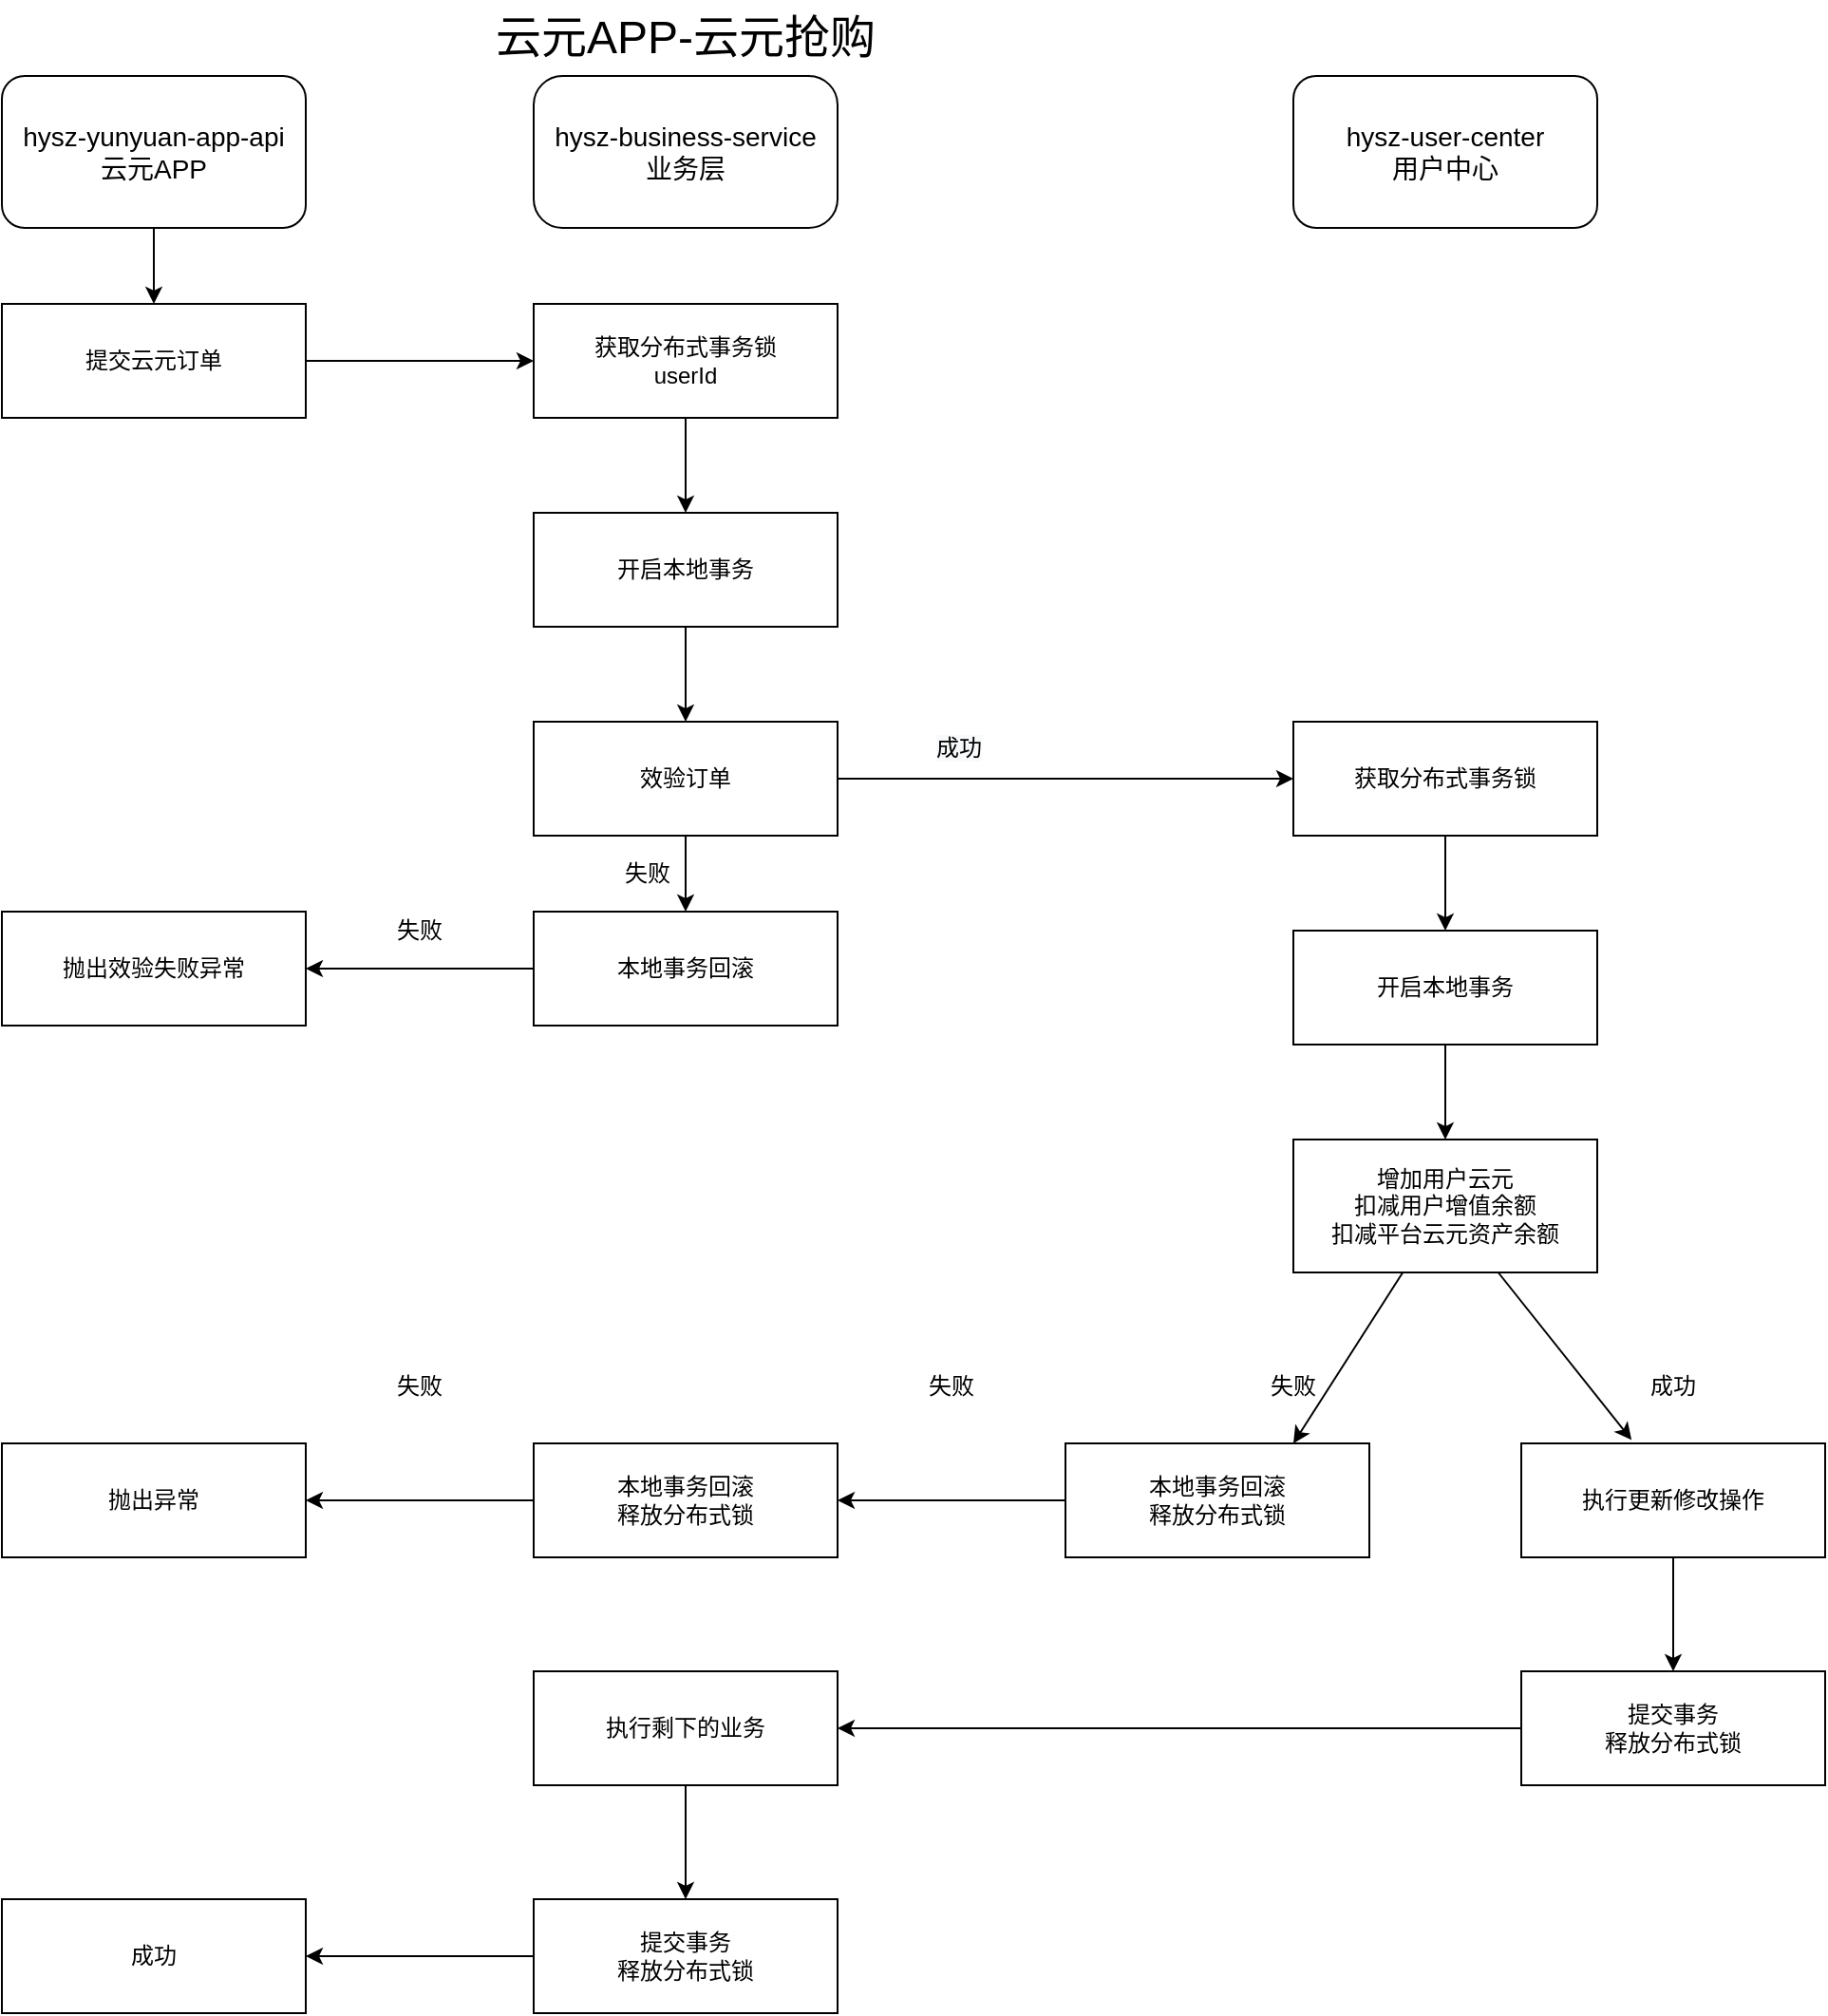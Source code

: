 <mxfile version="14.6.12" type="github">
  <diagram id="C5RBs43oDa-KdzZeNtuy" name="Page-1">
    <mxGraphModel dx="1278" dy="532" grid="1" gridSize="10" guides="1" tooltips="1" connect="1" arrows="1" fold="1" page="1" pageScale="1" pageWidth="850" pageHeight="1100" math="0" shadow="0">
      <root>
        <mxCell id="WIyWlLk6GJQsqaUBKTNV-0" />
        <mxCell id="WIyWlLk6GJQsqaUBKTNV-1" parent="WIyWlLk6GJQsqaUBKTNV-0" />
        <mxCell id="g2LM-X_P6zVzMJMQ8mb0-7" value="&lt;font style=&quot;font-size: 14px&quot;&gt;hysz-business-service&lt;br&gt;业务层&lt;/font&gt;" style="rounded=1;whiteSpace=wrap;html=1;arcSize=19;" parent="WIyWlLk6GJQsqaUBKTNV-1" vertex="1">
          <mxGeometry x="320" y="40" width="160" height="80" as="geometry" />
        </mxCell>
        <mxCell id="g2LM-X_P6zVzMJMQ8mb0-31" value="" style="edgeStyle=orthogonalEdgeStyle;rounded=0;orthogonalLoop=1;jettySize=auto;html=1;" parent="WIyWlLk6GJQsqaUBKTNV-1" source="g2LM-X_P6zVzMJMQ8mb0-8" target="g2LM-X_P6zVzMJMQ8mb0-21" edge="1">
          <mxGeometry relative="1" as="geometry" />
        </mxCell>
        <mxCell id="g2LM-X_P6zVzMJMQ8mb0-8" value="&lt;font style=&quot;font-size: 14px&quot;&gt;hysz-yunyuan-app-api&lt;br&gt;云元APP&lt;/font&gt;" style="rounded=1;whiteSpace=wrap;html=1;" parent="WIyWlLk6GJQsqaUBKTNV-1" vertex="1">
          <mxGeometry x="40" y="40" width="160" height="80" as="geometry" />
        </mxCell>
        <mxCell id="g2LM-X_P6zVzMJMQ8mb0-13" value="&lt;font style=&quot;font-size: 24px&quot;&gt;云元APP-云元抢购&lt;/font&gt;" style="text;html=1;strokeColor=none;fillColor=none;align=center;verticalAlign=middle;whiteSpace=wrap;rounded=0;" parent="WIyWlLk6GJQsqaUBKTNV-1" vertex="1">
          <mxGeometry x="220" width="360" height="40" as="geometry" />
        </mxCell>
        <mxCell id="g2LM-X_P6zVzMJMQ8mb0-37" style="edgeStyle=orthogonalEdgeStyle;rounded=0;orthogonalLoop=1;jettySize=auto;html=1;entryX=0;entryY=0.5;entryDx=0;entryDy=0;" parent="WIyWlLk6GJQsqaUBKTNV-1" source="g2LM-X_P6zVzMJMQ8mb0-21" target="g2LM-X_P6zVzMJMQ8mb0-36" edge="1">
          <mxGeometry relative="1" as="geometry" />
        </mxCell>
        <mxCell id="g2LM-X_P6zVzMJMQ8mb0-21" value="提交云元订单" style="rounded=0;whiteSpace=wrap;html=1;" parent="WIyWlLk6GJQsqaUBKTNV-1" vertex="1">
          <mxGeometry x="40" y="160" width="160" height="60" as="geometry" />
        </mxCell>
        <mxCell id="g2LM-X_P6zVzMJMQ8mb0-32" value="&lt;font style=&quot;font-size: 14px&quot;&gt;hysz-user-center&lt;br&gt;用户中心&lt;br&gt;&lt;/font&gt;" style="rounded=1;whiteSpace=wrap;html=1;" parent="WIyWlLk6GJQsqaUBKTNV-1" vertex="1">
          <mxGeometry x="720" y="40" width="160" height="80" as="geometry" />
        </mxCell>
        <mxCell id="g2LM-X_P6zVzMJMQ8mb0-40" style="edgeStyle=orthogonalEdgeStyle;rounded=0;orthogonalLoop=1;jettySize=auto;html=1;exitX=0.5;exitY=1;exitDx=0;exitDy=0;entryX=0.5;entryY=0;entryDx=0;entryDy=0;" parent="WIyWlLk6GJQsqaUBKTNV-1" source="g2LM-X_P6zVzMJMQ8mb0-36" target="g2LM-X_P6zVzMJMQ8mb0-38" edge="1">
          <mxGeometry relative="1" as="geometry" />
        </mxCell>
        <mxCell id="g2LM-X_P6zVzMJMQ8mb0-36" value="获取分布式事务锁&lt;br&gt;userId" style="rounded=0;whiteSpace=wrap;html=1;" parent="WIyWlLk6GJQsqaUBKTNV-1" vertex="1">
          <mxGeometry x="320" y="160" width="160" height="60" as="geometry" />
        </mxCell>
        <mxCell id="g2LM-X_P6zVzMJMQ8mb0-41" style="edgeStyle=orthogonalEdgeStyle;rounded=0;orthogonalLoop=1;jettySize=auto;html=1;entryX=0.5;entryY=0;entryDx=0;entryDy=0;" parent="WIyWlLk6GJQsqaUBKTNV-1" source="g2LM-X_P6zVzMJMQ8mb0-38" target="g2LM-X_P6zVzMJMQ8mb0-39" edge="1">
          <mxGeometry relative="1" as="geometry" />
        </mxCell>
        <mxCell id="g2LM-X_P6zVzMJMQ8mb0-38" value="开启本地事务" style="rounded=0;whiteSpace=wrap;html=1;" parent="WIyWlLk6GJQsqaUBKTNV-1" vertex="1">
          <mxGeometry x="320" y="270" width="160" height="60" as="geometry" />
        </mxCell>
        <mxCell id="g2LM-X_P6zVzMJMQ8mb0-48" value="" style="edgeStyle=orthogonalEdgeStyle;rounded=0;orthogonalLoop=1;jettySize=auto;html=1;" parent="WIyWlLk6GJQsqaUBKTNV-1" source="g2LM-X_P6zVzMJMQ8mb0-39" target="g2LM-X_P6zVzMJMQ8mb0-47" edge="1">
          <mxGeometry relative="1" as="geometry" />
        </mxCell>
        <mxCell id="g2LM-X_P6zVzMJMQ8mb0-52" style="edgeStyle=orthogonalEdgeStyle;rounded=0;orthogonalLoop=1;jettySize=auto;html=1;entryX=0;entryY=0.5;entryDx=0;entryDy=0;" parent="WIyWlLk6GJQsqaUBKTNV-1" source="g2LM-X_P6zVzMJMQ8mb0-39" target="g2LM-X_P6zVzMJMQ8mb0-51" edge="1">
          <mxGeometry relative="1" as="geometry" />
        </mxCell>
        <mxCell id="g2LM-X_P6zVzMJMQ8mb0-39" value="效验订单" style="rounded=0;whiteSpace=wrap;html=1;" parent="WIyWlLk6GJQsqaUBKTNV-1" vertex="1">
          <mxGeometry x="320" y="380" width="160" height="60" as="geometry" />
        </mxCell>
        <mxCell id="g2LM-X_P6zVzMJMQ8mb0-42" value="抛出效验失败异常" style="rounded=0;whiteSpace=wrap;html=1;" parent="WIyWlLk6GJQsqaUBKTNV-1" vertex="1">
          <mxGeometry x="40" y="480" width="160" height="60" as="geometry" />
        </mxCell>
        <mxCell id="g2LM-X_P6zVzMJMQ8mb0-46" value="失败" style="text;html=1;strokeColor=none;fillColor=none;align=center;verticalAlign=middle;whiteSpace=wrap;rounded=0;" parent="WIyWlLk6GJQsqaUBKTNV-1" vertex="1">
          <mxGeometry x="360" y="450" width="40" height="20" as="geometry" />
        </mxCell>
        <mxCell id="g2LM-X_P6zVzMJMQ8mb0-49" style="edgeStyle=orthogonalEdgeStyle;rounded=0;orthogonalLoop=1;jettySize=auto;html=1;entryX=1;entryY=0.5;entryDx=0;entryDy=0;" parent="WIyWlLk6GJQsqaUBKTNV-1" source="g2LM-X_P6zVzMJMQ8mb0-47" target="g2LM-X_P6zVzMJMQ8mb0-42" edge="1">
          <mxGeometry relative="1" as="geometry" />
        </mxCell>
        <mxCell id="g2LM-X_P6zVzMJMQ8mb0-47" value="本地事务回滚" style="rounded=0;whiteSpace=wrap;html=1;" parent="WIyWlLk6GJQsqaUBKTNV-1" vertex="1">
          <mxGeometry x="320" y="480" width="160" height="60" as="geometry" />
        </mxCell>
        <mxCell id="g2LM-X_P6zVzMJMQ8mb0-50" value="失败" style="text;html=1;strokeColor=none;fillColor=none;align=center;verticalAlign=middle;whiteSpace=wrap;rounded=0;" parent="WIyWlLk6GJQsqaUBKTNV-1" vertex="1">
          <mxGeometry x="240" y="480" width="40" height="20" as="geometry" />
        </mxCell>
        <mxCell id="g2LM-X_P6zVzMJMQ8mb0-55" value="" style="edgeStyle=orthogonalEdgeStyle;rounded=0;orthogonalLoop=1;jettySize=auto;html=1;" parent="WIyWlLk6GJQsqaUBKTNV-1" source="g2LM-X_P6zVzMJMQ8mb0-51" target="g2LM-X_P6zVzMJMQ8mb0-54" edge="1">
          <mxGeometry relative="1" as="geometry" />
        </mxCell>
        <mxCell id="g2LM-X_P6zVzMJMQ8mb0-51" value="获取分布式事务锁" style="rounded=0;whiteSpace=wrap;html=1;" parent="WIyWlLk6GJQsqaUBKTNV-1" vertex="1">
          <mxGeometry x="720" y="380" width="160" height="60" as="geometry" />
        </mxCell>
        <mxCell id="g2LM-X_P6zVzMJMQ8mb0-53" value="&lt;span style=&quot;color: rgb(0 , 0 , 0) ; font-family: &amp;#34;helvetica&amp;#34; ; font-size: 12px ; font-style: normal ; font-weight: 400 ; letter-spacing: normal ; text-align: center ; text-indent: 0px ; text-transform: none ; word-spacing: 0px ; background-color: rgb(248 , 249 , 250) ; display: inline ; float: none&quot;&gt;成功&lt;br&gt;&lt;/span&gt;" style="text;whiteSpace=wrap;html=1;" parent="WIyWlLk6GJQsqaUBKTNV-1" vertex="1">
          <mxGeometry x="530" y="380" width="40" height="30" as="geometry" />
        </mxCell>
        <mxCell id="g2LM-X_P6zVzMJMQ8mb0-57" style="edgeStyle=orthogonalEdgeStyle;rounded=0;orthogonalLoop=1;jettySize=auto;html=1;entryX=0.5;entryY=0;entryDx=0;entryDy=0;" parent="WIyWlLk6GJQsqaUBKTNV-1" source="g2LM-X_P6zVzMJMQ8mb0-54" target="g2LM-X_P6zVzMJMQ8mb0-56" edge="1">
          <mxGeometry relative="1" as="geometry" />
        </mxCell>
        <mxCell id="g2LM-X_P6zVzMJMQ8mb0-54" value="开启本地事务" style="rounded=0;whiteSpace=wrap;html=1;" parent="WIyWlLk6GJQsqaUBKTNV-1" vertex="1">
          <mxGeometry x="720" y="490" width="160" height="60" as="geometry" />
        </mxCell>
        <mxCell id="g2LM-X_P6zVzMJMQ8mb0-87" value="" style="edgeStyle=none;rounded=0;orthogonalLoop=1;jettySize=auto;html=1;startArrow=none;startFill=0;entryX=0.75;entryY=0;entryDx=0;entryDy=0;" parent="WIyWlLk6GJQsqaUBKTNV-1" source="g2LM-X_P6zVzMJMQ8mb0-56" target="g2LM-X_P6zVzMJMQ8mb0-62" edge="1">
          <mxGeometry relative="1" as="geometry">
            <mxPoint x="800" y="755" as="targetPoint" />
          </mxGeometry>
        </mxCell>
        <mxCell id="g2LM-X_P6zVzMJMQ8mb0-89" value="" style="edgeStyle=none;rounded=0;orthogonalLoop=1;jettySize=auto;html=1;startArrow=none;startFill=0;entryX=0.363;entryY=-0.03;entryDx=0;entryDy=0;entryPerimeter=0;" parent="WIyWlLk6GJQsqaUBKTNV-1" source="g2LM-X_P6zVzMJMQ8mb0-56" target="g2LM-X_P6zVzMJMQ8mb0-69" edge="1">
          <mxGeometry relative="1" as="geometry">
            <mxPoint x="800" y="745" as="targetPoint" />
          </mxGeometry>
        </mxCell>
        <mxCell id="g2LM-X_P6zVzMJMQ8mb0-56" value="增加用户云元&#xa;扣减用户增值余额&#xa;扣减平台云元资产余额" style="rounded=0;whiteSpace=wrap;html=1;" parent="WIyWlLk6GJQsqaUBKTNV-1" vertex="1">
          <mxGeometry x="720" y="600" width="160" height="70" as="geometry" />
        </mxCell>
        <mxCell id="g2LM-X_P6zVzMJMQ8mb0-67" style="edgeStyle=orthogonalEdgeStyle;rounded=0;orthogonalLoop=1;jettySize=auto;html=1;entryX=1;entryY=0.5;entryDx=0;entryDy=0;" parent="WIyWlLk6GJQsqaUBKTNV-1" source="g2LM-X_P6zVzMJMQ8mb0-58" target="g2LM-X_P6zVzMJMQ8mb0-66" edge="1">
          <mxGeometry relative="1" as="geometry" />
        </mxCell>
        <mxCell id="g2LM-X_P6zVzMJMQ8mb0-58" value="本地事务回滚&lt;br&gt;释放分布式锁" style="rounded=0;whiteSpace=wrap;html=1;" parent="WIyWlLk6GJQsqaUBKTNV-1" vertex="1">
          <mxGeometry x="320" y="760" width="160" height="60" as="geometry" />
        </mxCell>
        <mxCell id="g2LM-X_P6zVzMJMQ8mb0-60" value="失败" style="text;html=1;strokeColor=none;fillColor=none;align=center;verticalAlign=middle;whiteSpace=wrap;rounded=0;" parent="WIyWlLk6GJQsqaUBKTNV-1" vertex="1">
          <mxGeometry x="700" y="720" width="40" height="20" as="geometry" />
        </mxCell>
        <mxCell id="g2LM-X_P6zVzMJMQ8mb0-64" style="edgeStyle=orthogonalEdgeStyle;rounded=0;orthogonalLoop=1;jettySize=auto;html=1;entryX=1;entryY=0.5;entryDx=0;entryDy=0;" parent="WIyWlLk6GJQsqaUBKTNV-1" source="g2LM-X_P6zVzMJMQ8mb0-62" target="g2LM-X_P6zVzMJMQ8mb0-58" edge="1">
          <mxGeometry relative="1" as="geometry" />
        </mxCell>
        <mxCell id="g2LM-X_P6zVzMJMQ8mb0-62" value="本地事务回滚&lt;br&gt;释放分布式锁" style="rounded=0;whiteSpace=wrap;html=1;" parent="WIyWlLk6GJQsqaUBKTNV-1" vertex="1">
          <mxGeometry x="600" y="760" width="160" height="60" as="geometry" />
        </mxCell>
        <mxCell id="g2LM-X_P6zVzMJMQ8mb0-65" value="失败" style="text;html=1;strokeColor=none;fillColor=none;align=center;verticalAlign=middle;whiteSpace=wrap;rounded=0;" parent="WIyWlLk6GJQsqaUBKTNV-1" vertex="1">
          <mxGeometry x="520" y="720" width="40" height="20" as="geometry" />
        </mxCell>
        <mxCell id="g2LM-X_P6zVzMJMQ8mb0-66" value="抛出异常" style="rounded=0;whiteSpace=wrap;html=1;" parent="WIyWlLk6GJQsqaUBKTNV-1" vertex="1">
          <mxGeometry x="40" y="760" width="160" height="60" as="geometry" />
        </mxCell>
        <mxCell id="g2LM-X_P6zVzMJMQ8mb0-68" value="失败" style="text;html=1;strokeColor=none;fillColor=none;align=center;verticalAlign=middle;whiteSpace=wrap;rounded=0;" parent="WIyWlLk6GJQsqaUBKTNV-1" vertex="1">
          <mxGeometry x="240" y="720" width="40" height="20" as="geometry" />
        </mxCell>
        <mxCell id="g2LM-X_P6zVzMJMQ8mb0-94" value="" style="edgeStyle=none;rounded=0;orthogonalLoop=1;jettySize=auto;html=1;startArrow=none;startFill=0;" parent="WIyWlLk6GJQsqaUBKTNV-1" source="g2LM-X_P6zVzMJMQ8mb0-69" target="g2LM-X_P6zVzMJMQ8mb0-93" edge="1">
          <mxGeometry relative="1" as="geometry" />
        </mxCell>
        <mxCell id="g2LM-X_P6zVzMJMQ8mb0-69" value="执行更新修改操作" style="rounded=0;whiteSpace=wrap;html=1;" parent="WIyWlLk6GJQsqaUBKTNV-1" vertex="1">
          <mxGeometry x="840" y="760" width="160" height="60" as="geometry" />
        </mxCell>
        <mxCell id="g2LM-X_P6zVzMJMQ8mb0-92" value="成功" style="text;html=1;strokeColor=none;fillColor=none;align=center;verticalAlign=middle;whiteSpace=wrap;rounded=0;" parent="WIyWlLk6GJQsqaUBKTNV-1" vertex="1">
          <mxGeometry x="900" y="670" width="40" height="120" as="geometry" />
        </mxCell>
        <mxCell id="g2LM-X_P6zVzMJMQ8mb0-96" value="" style="edgeStyle=none;rounded=0;orthogonalLoop=1;jettySize=auto;html=1;startArrow=none;startFill=0;" parent="WIyWlLk6GJQsqaUBKTNV-1" source="g2LM-X_P6zVzMJMQ8mb0-93" target="g2LM-X_P6zVzMJMQ8mb0-95" edge="1">
          <mxGeometry relative="1" as="geometry" />
        </mxCell>
        <mxCell id="g2LM-X_P6zVzMJMQ8mb0-93" value="提交事务&lt;br&gt;释放分布式锁" style="rounded=0;whiteSpace=wrap;html=1;" parent="WIyWlLk6GJQsqaUBKTNV-1" vertex="1">
          <mxGeometry x="840" y="880" width="160" height="60" as="geometry" />
        </mxCell>
        <mxCell id="g2LM-X_P6zVzMJMQ8mb0-101" value="" style="edgeStyle=none;rounded=0;orthogonalLoop=1;jettySize=auto;html=1;startArrow=none;startFill=0;" parent="WIyWlLk6GJQsqaUBKTNV-1" source="g2LM-X_P6zVzMJMQ8mb0-95" target="g2LM-X_P6zVzMJMQ8mb0-99" edge="1">
          <mxGeometry relative="1" as="geometry" />
        </mxCell>
        <mxCell id="g2LM-X_P6zVzMJMQ8mb0-95" value="执行剩下的业务" style="rounded=0;whiteSpace=wrap;html=1;" parent="WIyWlLk6GJQsqaUBKTNV-1" vertex="1">
          <mxGeometry x="320" y="880" width="160" height="60" as="geometry" />
        </mxCell>
        <mxCell id="g2LM-X_P6zVzMJMQ8mb0-103" style="edgeStyle=none;rounded=0;orthogonalLoop=1;jettySize=auto;html=1;entryX=1;entryY=0.5;entryDx=0;entryDy=0;startArrow=none;startFill=0;" parent="WIyWlLk6GJQsqaUBKTNV-1" source="g2LM-X_P6zVzMJMQ8mb0-99" target="g2LM-X_P6zVzMJMQ8mb0-102" edge="1">
          <mxGeometry relative="1" as="geometry" />
        </mxCell>
        <mxCell id="g2LM-X_P6zVzMJMQ8mb0-99" value="提交事务&lt;br&gt;释放分布式锁" style="rounded=0;whiteSpace=wrap;html=1;" parent="WIyWlLk6GJQsqaUBKTNV-1" vertex="1">
          <mxGeometry x="320" y="1000" width="160" height="60" as="geometry" />
        </mxCell>
        <mxCell id="g2LM-X_P6zVzMJMQ8mb0-102" value="成功" style="rounded=0;whiteSpace=wrap;html=1;" parent="WIyWlLk6GJQsqaUBKTNV-1" vertex="1">
          <mxGeometry x="40" y="1000" width="160" height="60" as="geometry" />
        </mxCell>
      </root>
    </mxGraphModel>
  </diagram>
</mxfile>
